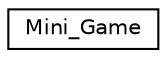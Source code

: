 digraph "Graphical Class Hierarchy"
{
  edge [fontname="Helvetica",fontsize="10",labelfontname="Helvetica",labelfontsize="10"];
  node [fontname="Helvetica",fontsize="10",shape=record];
  rankdir="LR";
  Node0 [label="Mini_Game",height=0.2,width=0.4,color="black", fillcolor="white", style="filled",URL="$classMini__Game.html",tooltip="Un Mini_Game est un mini-jeu dans Polytama. En gagnant un mini-jeu, le joueur gagne un objet..."];
}
